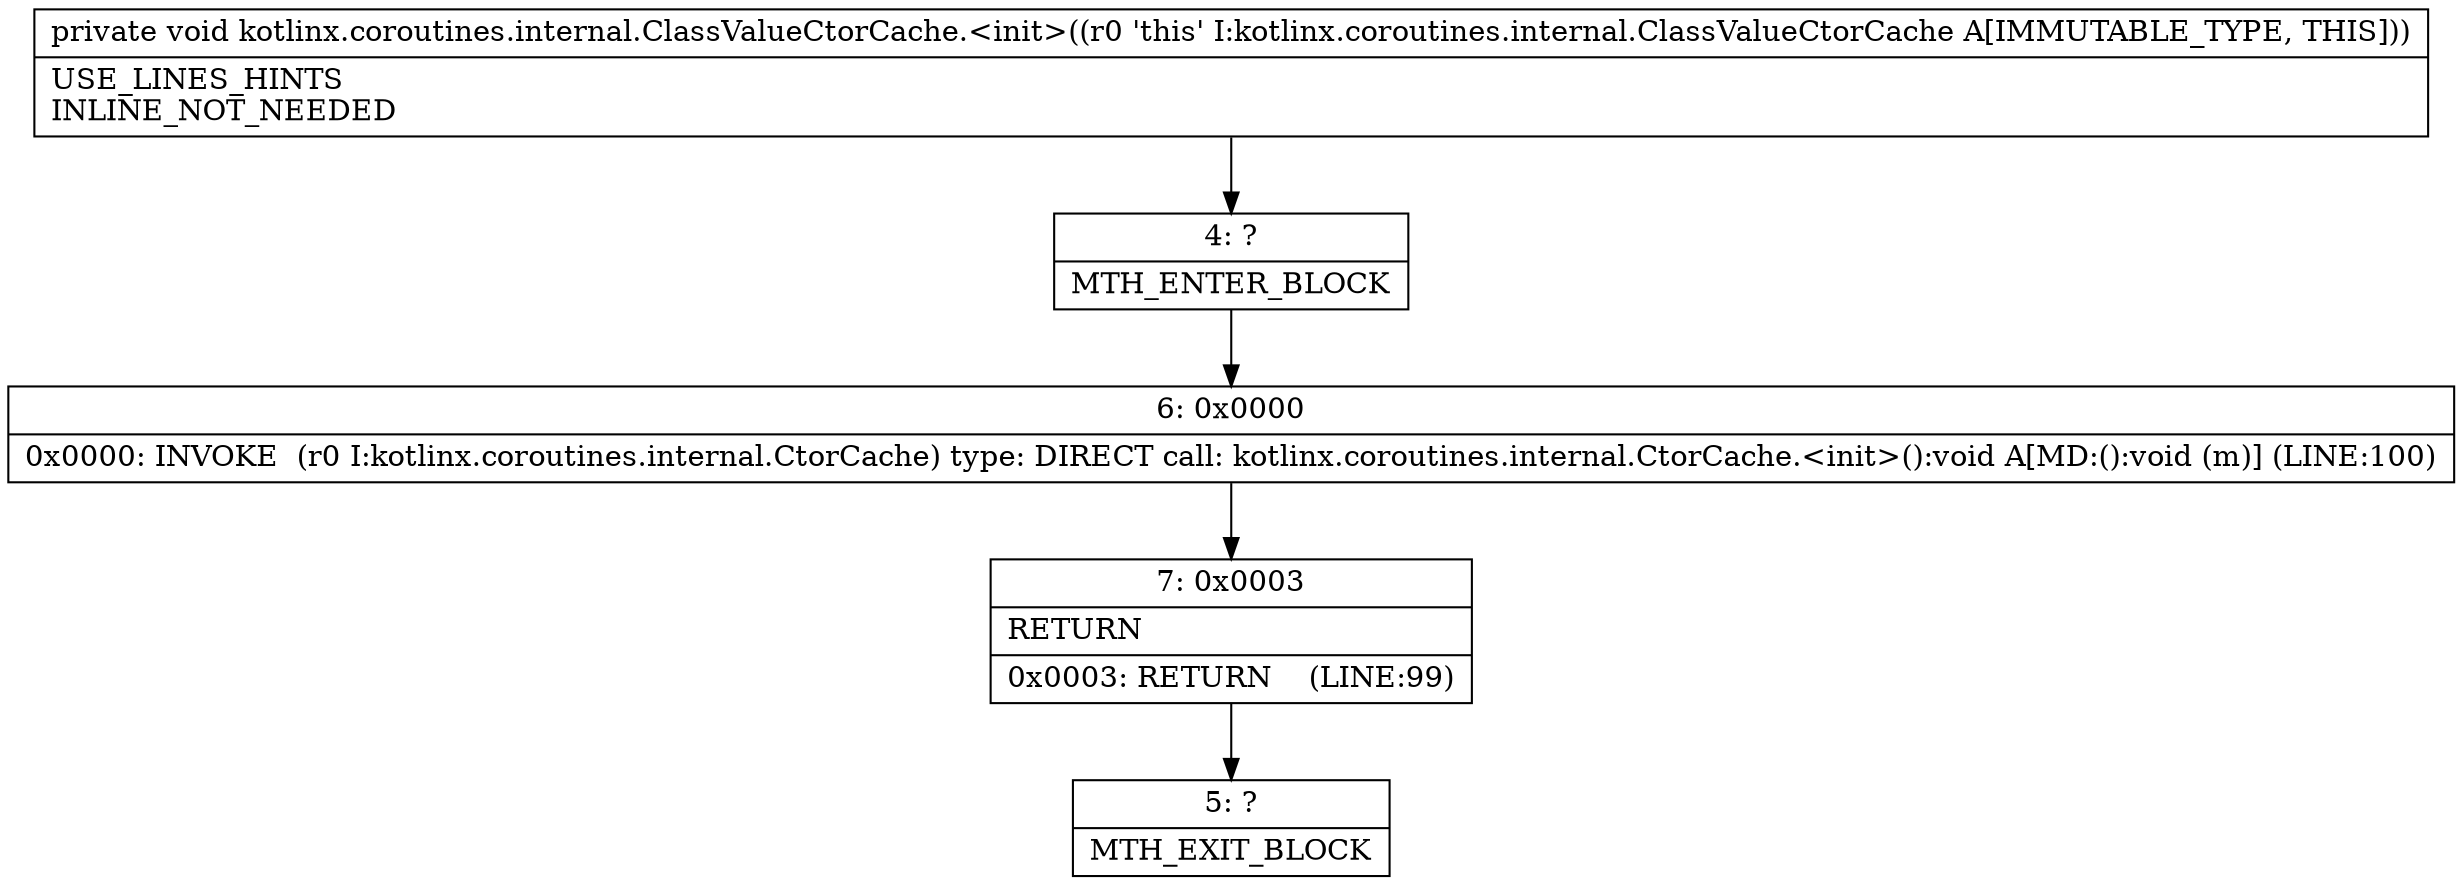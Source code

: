 digraph "CFG forkotlinx.coroutines.internal.ClassValueCtorCache.\<init\>()V" {
Node_4 [shape=record,label="{4\:\ ?|MTH_ENTER_BLOCK\l}"];
Node_6 [shape=record,label="{6\:\ 0x0000|0x0000: INVOKE  (r0 I:kotlinx.coroutines.internal.CtorCache) type: DIRECT call: kotlinx.coroutines.internal.CtorCache.\<init\>():void A[MD:():void (m)] (LINE:100)\l}"];
Node_7 [shape=record,label="{7\:\ 0x0003|RETURN\l|0x0003: RETURN    (LINE:99)\l}"];
Node_5 [shape=record,label="{5\:\ ?|MTH_EXIT_BLOCK\l}"];
MethodNode[shape=record,label="{private void kotlinx.coroutines.internal.ClassValueCtorCache.\<init\>((r0 'this' I:kotlinx.coroutines.internal.ClassValueCtorCache A[IMMUTABLE_TYPE, THIS]))  | USE_LINES_HINTS\lINLINE_NOT_NEEDED\l}"];
MethodNode -> Node_4;Node_4 -> Node_6;
Node_6 -> Node_7;
Node_7 -> Node_5;
}


